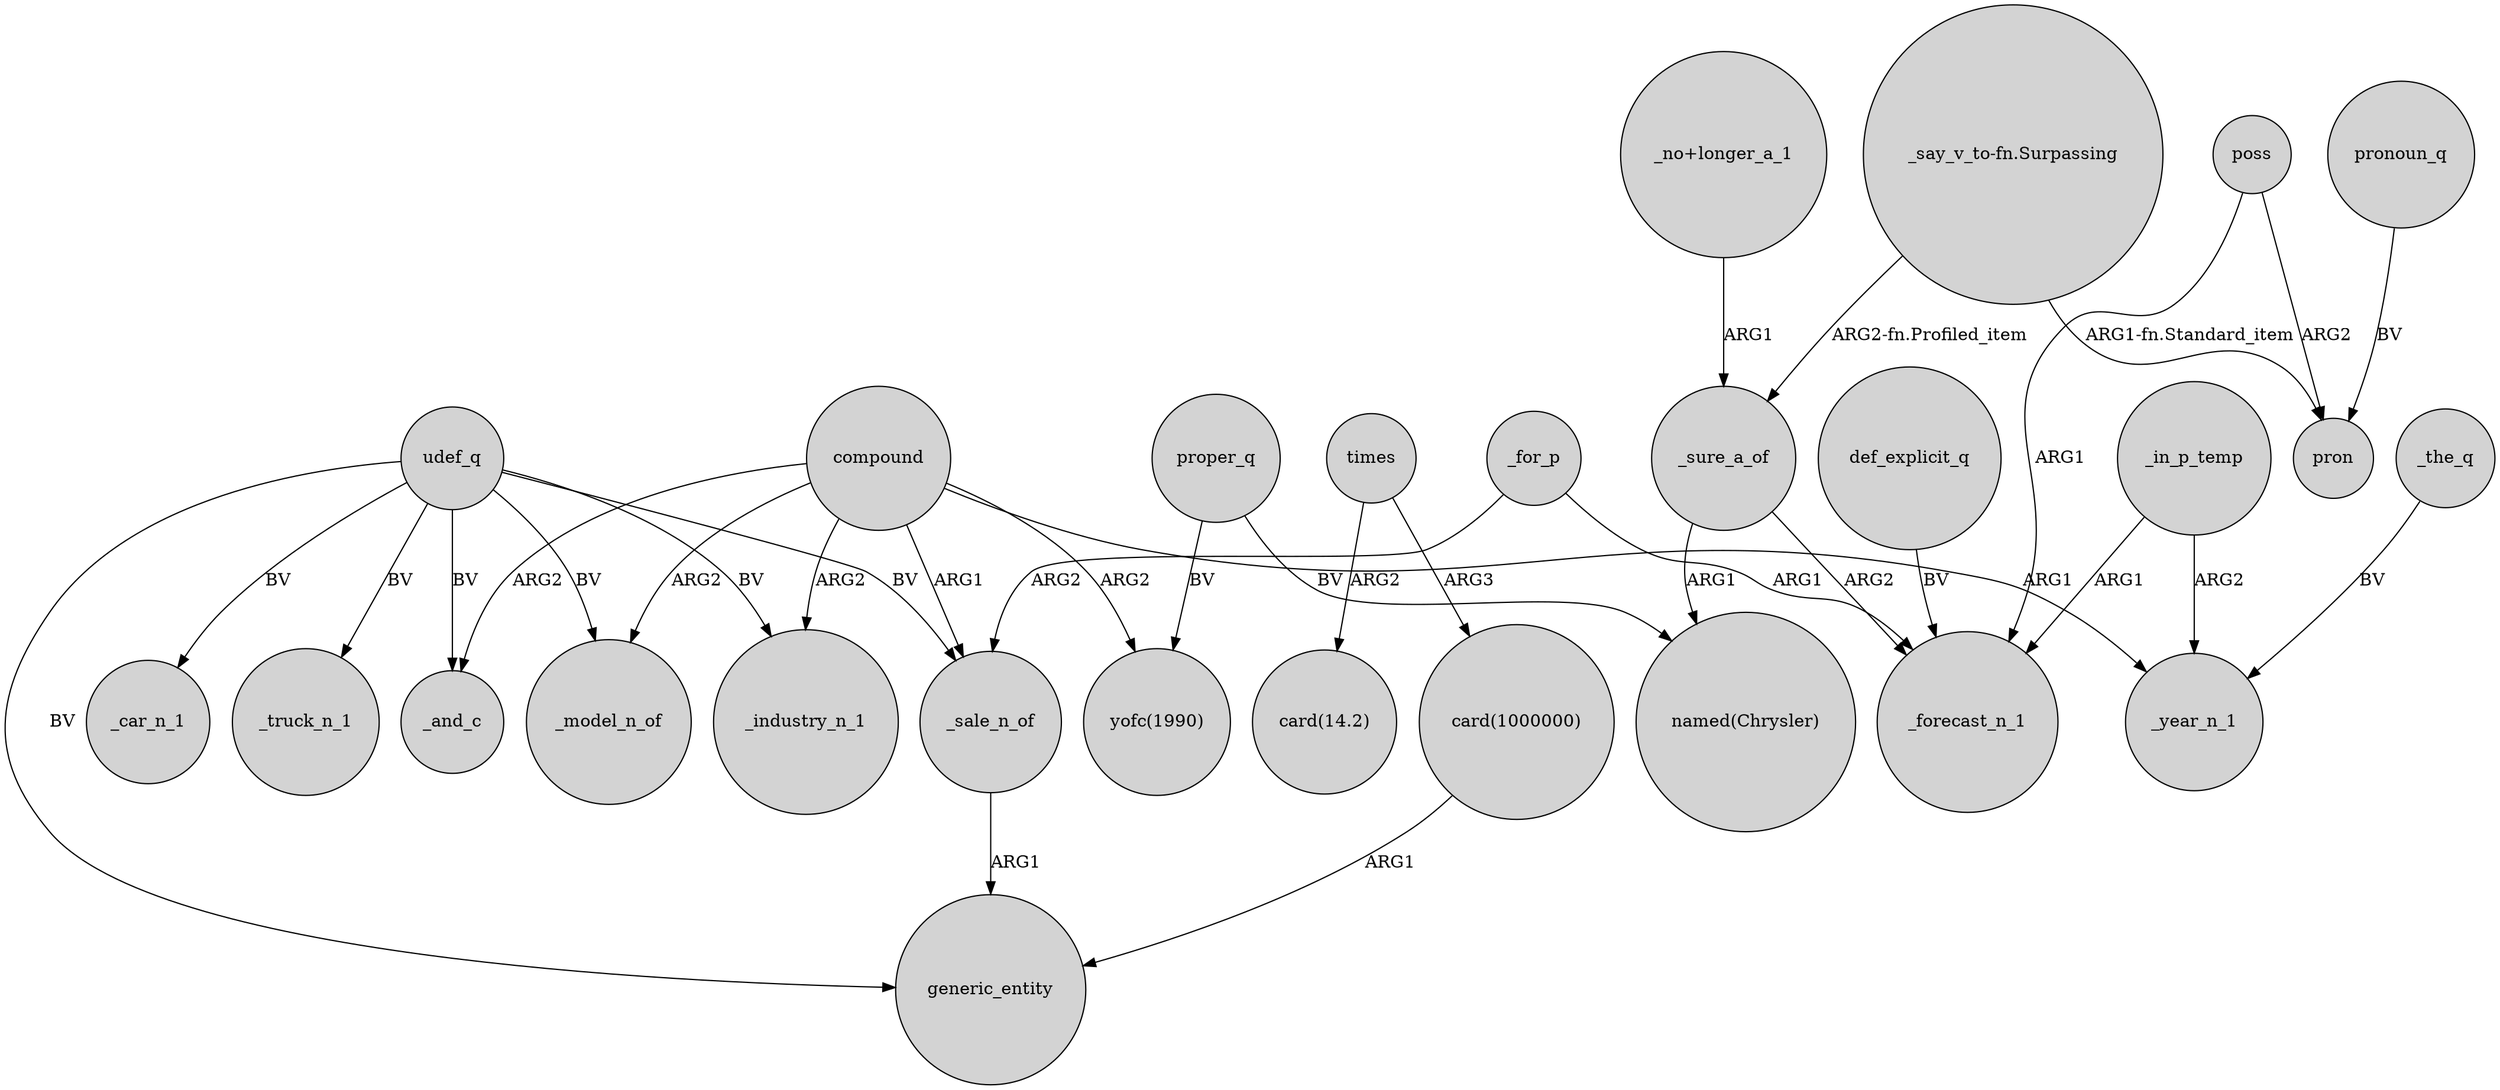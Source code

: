 digraph {
	node [shape=circle style=filled]
	compound -> _industry_n_1 [label=ARG2]
	compound -> _model_n_of [label=ARG2]
	_for_p -> _sale_n_of [label=ARG2]
	times -> "card(1000000)" [label=ARG3]
	compound -> "yofc(1990)" [label=ARG2]
	udef_q -> _sale_n_of [label=BV]
	compound -> _year_n_1 [label=ARG1]
	udef_q -> _and_c [label=BV]
	compound -> _and_c [label=ARG2]
	udef_q -> generic_entity [label=BV]
	_sure_a_of -> "named(Chrysler)" [label=ARG1]
	times -> "card(14.2)" [label=ARG2]
	pronoun_q -> pron [label=BV]
	poss -> pron [label=ARG2]
	"card(1000000)" -> generic_entity [label=ARG1]
	udef_q -> _model_n_of [label=BV]
	_in_p_temp -> _forecast_n_1 [label=ARG1]
	_the_q -> _year_n_1 [label=BV]
	"_say_v_to-fn.Surpassing" -> _sure_a_of [label="ARG2-fn.Profiled_item"]
	_for_p -> _forecast_n_1 [label=ARG1]
	udef_q -> _car_n_1 [label=BV]
	_sure_a_of -> _forecast_n_1 [label=ARG2]
	proper_q -> "yofc(1990)" [label=BV]
	def_explicit_q -> _forecast_n_1 [label=BV]
	poss -> _forecast_n_1 [label=ARG1]
	_in_p_temp -> _year_n_1 [label=ARG2]
	udef_q -> _industry_n_1 [label=BV]
	"_no+longer_a_1" -> _sure_a_of [label=ARG1]
	_sale_n_of -> generic_entity [label=ARG1]
	proper_q -> "named(Chrysler)" [label=BV]
	compound -> _sale_n_of [label=ARG1]
	"_say_v_to-fn.Surpassing" -> pron [label="ARG1-fn.Standard_item"]
	udef_q -> _truck_n_1 [label=BV]
}
